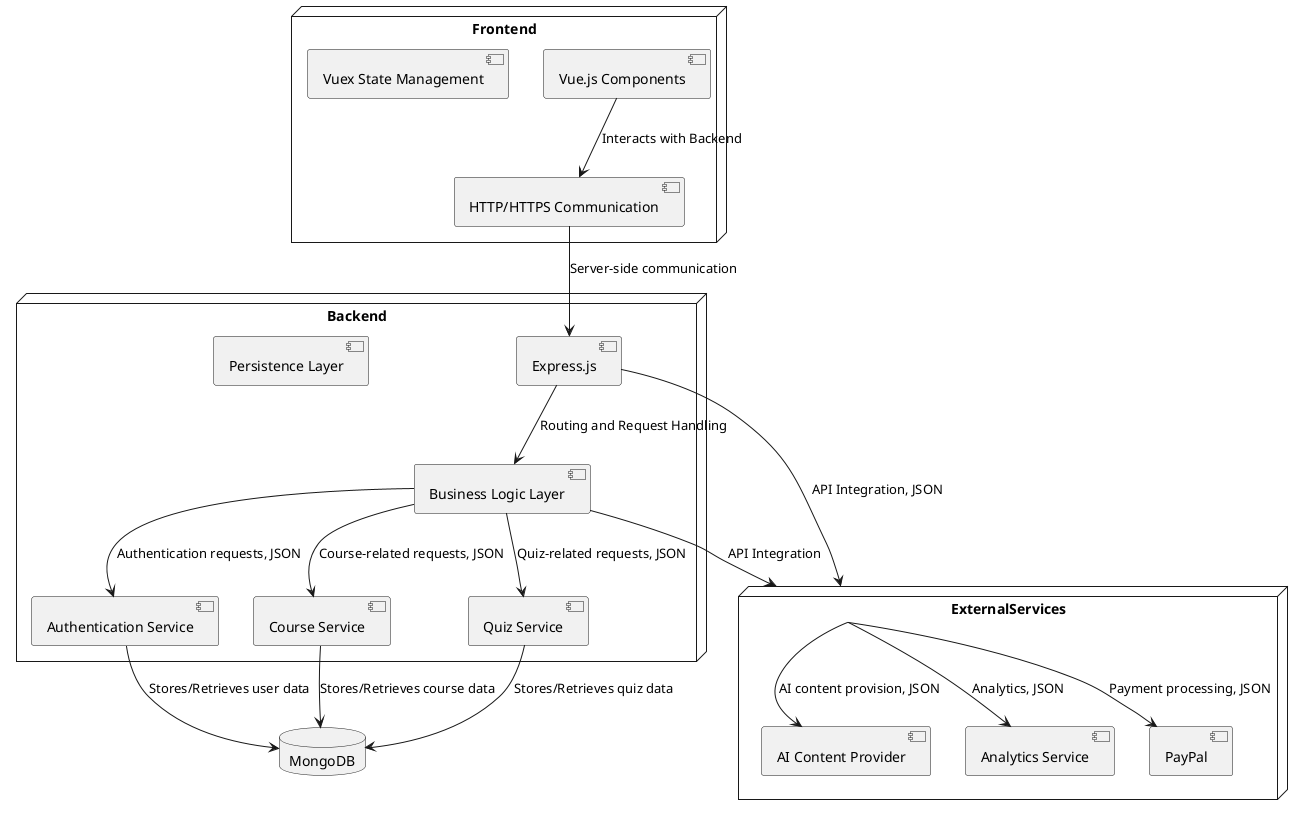 @startuml
top to bottom direction

node Frontend {
  component "Vue.js Components" as Vue
  component "Vuex State Management" as Vuex
  component "HTTP/HTTPS Communication" as FComms
}

node Backend {
  component "Express.js" as Express
  component "Business Logic Layer" as Logic
  component "Authentication Service" as Auth
  component "Course Service" as Course
  component "Quiz Service" as Quiz
  component "Persistence Layer" as Persistence
}

database MongoDB as DB

Vue --> FComms: Interacts with Backend
FComms --> Express: Server-side communication
Express --> Logic: Routing and Request Handling
Logic --> Auth: Authentication requests, JSON
Logic --> Course: Course-related requests, JSON
Logic --> Quiz: Quiz-related requests, JSON
Auth --> DB: Stores/Retrieves user data
Course --> DB: Stores/Retrieves course data
Quiz --> DB: Stores/Retrieves quiz data

node ExternalServices as ES {
  component "AI Content Provider" as AICP
  component "Analytics Service" as AS
  component "PayPal" as PaymentGateway
}

Logic --> ES: API Integration
ES --> AICP: AI content provision, JSON
ES --> AS: Analytics, JSON
Express --> ES: API Integration, JSON
ES --> PaymentGateway: Payment processing, JSON

@enduml
